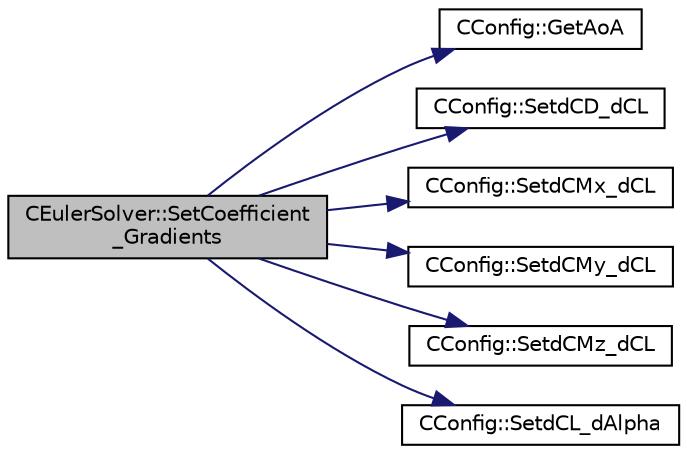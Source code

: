 digraph "CEulerSolver::SetCoefficient_Gradients"
{
  edge [fontname="Helvetica",fontsize="10",labelfontname="Helvetica",labelfontsize="10"];
  node [fontname="Helvetica",fontsize="10",shape=record];
  rankdir="LR";
  Node2981 [label="CEulerSolver::SetCoefficient\l_Gradients",height=0.2,width=0.4,color="black", fillcolor="grey75", style="filled", fontcolor="black"];
  Node2981 -> Node2982 [color="midnightblue",fontsize="10",style="solid",fontname="Helvetica"];
  Node2982 [label="CConfig::GetAoA",height=0.2,width=0.4,color="black", fillcolor="white", style="filled",URL="$class_c_config.html#a6020a5df7025ffb286f9b9f55f3f2773",tooltip="Get the angle of attack of the body. This is the angle between a reference line on a lifting body (of..."];
  Node2981 -> Node2983 [color="midnightblue",fontsize="10",style="solid",fontname="Helvetica"];
  Node2983 [label="CConfig::SetdCD_dCL",height=0.2,width=0.4,color="black", fillcolor="white", style="filled",URL="$class_c_config.html#ae2a0ddd50ec6acbd74f76c7f9f167c66",tooltip="Value of the weight of the CD, CL, CM optimization. "];
  Node2981 -> Node2984 [color="midnightblue",fontsize="10",style="solid",fontname="Helvetica"];
  Node2984 [label="CConfig::SetdCMx_dCL",height=0.2,width=0.4,color="black", fillcolor="white", style="filled",URL="$class_c_config.html#afd39f185663752b3a48f73ff05ce89e2",tooltip="Value of the weight of the CD, CL, CM optimization. "];
  Node2981 -> Node2985 [color="midnightblue",fontsize="10",style="solid",fontname="Helvetica"];
  Node2985 [label="CConfig::SetdCMy_dCL",height=0.2,width=0.4,color="black", fillcolor="white", style="filled",URL="$class_c_config.html#ad7f68b41f4633cff714b1b983d90d8ea",tooltip="Value of the weight of the CD, CL, CM optimization. "];
  Node2981 -> Node2986 [color="midnightblue",fontsize="10",style="solid",fontname="Helvetica"];
  Node2986 [label="CConfig::SetdCMz_dCL",height=0.2,width=0.4,color="black", fillcolor="white", style="filled",URL="$class_c_config.html#a8dd670373454018b59e99a11804d4477",tooltip="Value of the weight of the CD, CL, CM optimization. "];
  Node2981 -> Node2987 [color="midnightblue",fontsize="10",style="solid",fontname="Helvetica"];
  Node2987 [label="CConfig::SetdCL_dAlpha",height=0.2,width=0.4,color="black", fillcolor="white", style="filled",URL="$class_c_config.html#a6d8949230a604c04494dc5c1089d5236",tooltip="Value of the weight of the CD, CL, CM optimization. "];
}
